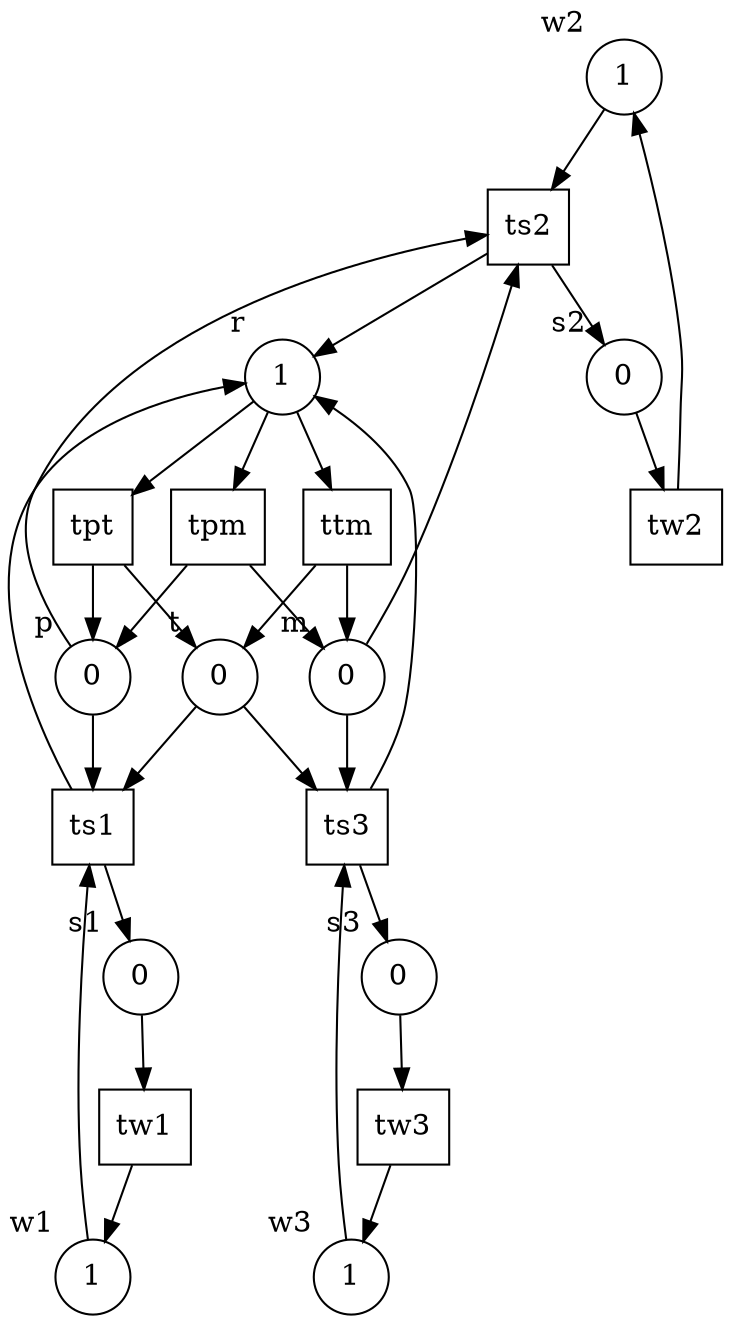 digraph G {
subgraph place {
node [shape=circle, width=.5];
"w2" [label="1", xlabel="w2"];
"s3" [label="0", xlabel="s3"];
"p" [label="0", xlabel="p"];
"m" [label="0", xlabel="m"];
"s2" [label="0", xlabel="s2"];
"w3" [label="1", xlabel="w3"];
"r" [label="1", xlabel="r"];
"t" [label="0", xlabel="t"];
"s1" [label="0", xlabel="s1"];
"w1" [label="1", xlabel="w1"];
}
subgraph transitions {
node [shape=rect, width=.5, height=.5];
"tw1";
"tpm";
"ttm";
"tw3";
"tw2";
"ts2";
"ts1";
"tpt";
"ts3";
}
"s1" -> "tw1";
"tw1" -> "w1";
"r" -> "tpm";
"tpm" -> "m";
"tpm" -> "p";
"r" -> "ttm";
"ttm" -> "m";
"ttm" -> "t";
"s3" -> "tw3";
"tw3" -> "w3";
"s2" -> "tw2";
"tw2" -> "w2";
"m" -> "ts2";
"w2" -> "ts2";
"p" -> "ts2";
"ts2" -> "r";
"ts2" -> "s2";
"w1" -> "ts1";
"t" -> "ts1";
"p" -> "ts1";
"ts1" -> "s1";
"ts1" -> "r";
"r" -> "tpt";
"tpt" -> "t";
"tpt" -> "p";
"w3" -> "ts3";
"m" -> "ts3";
"t" -> "ts3";
"ts3" -> "r";
"ts3" -> "s3";
}
